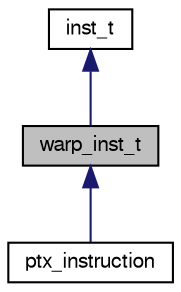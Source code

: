 digraph G
{
  bgcolor="transparent";
  edge [fontname="FreeSans",fontsize="10",labelfontname="FreeSans",labelfontsize="10"];
  node [fontname="FreeSans",fontsize="10",shape=record];
  Node1 [label="warp_inst_t",height=0.2,width=0.4,color="black", fillcolor="grey75", style="filled" fontcolor="black"];
  Node2 -> Node1 [dir=back,color="midnightblue",fontsize="10",style="solid",fontname="FreeSans"];
  Node2 [label="inst_t",height=0.2,width=0.4,color="black",URL="$classinst__t.html"];
  Node1 -> Node3 [dir=back,color="midnightblue",fontsize="10",style="solid",fontname="FreeSans"];
  Node3 [label="ptx_instruction",height=0.2,width=0.4,color="black",URL="$classptx__instruction.html"];
}
